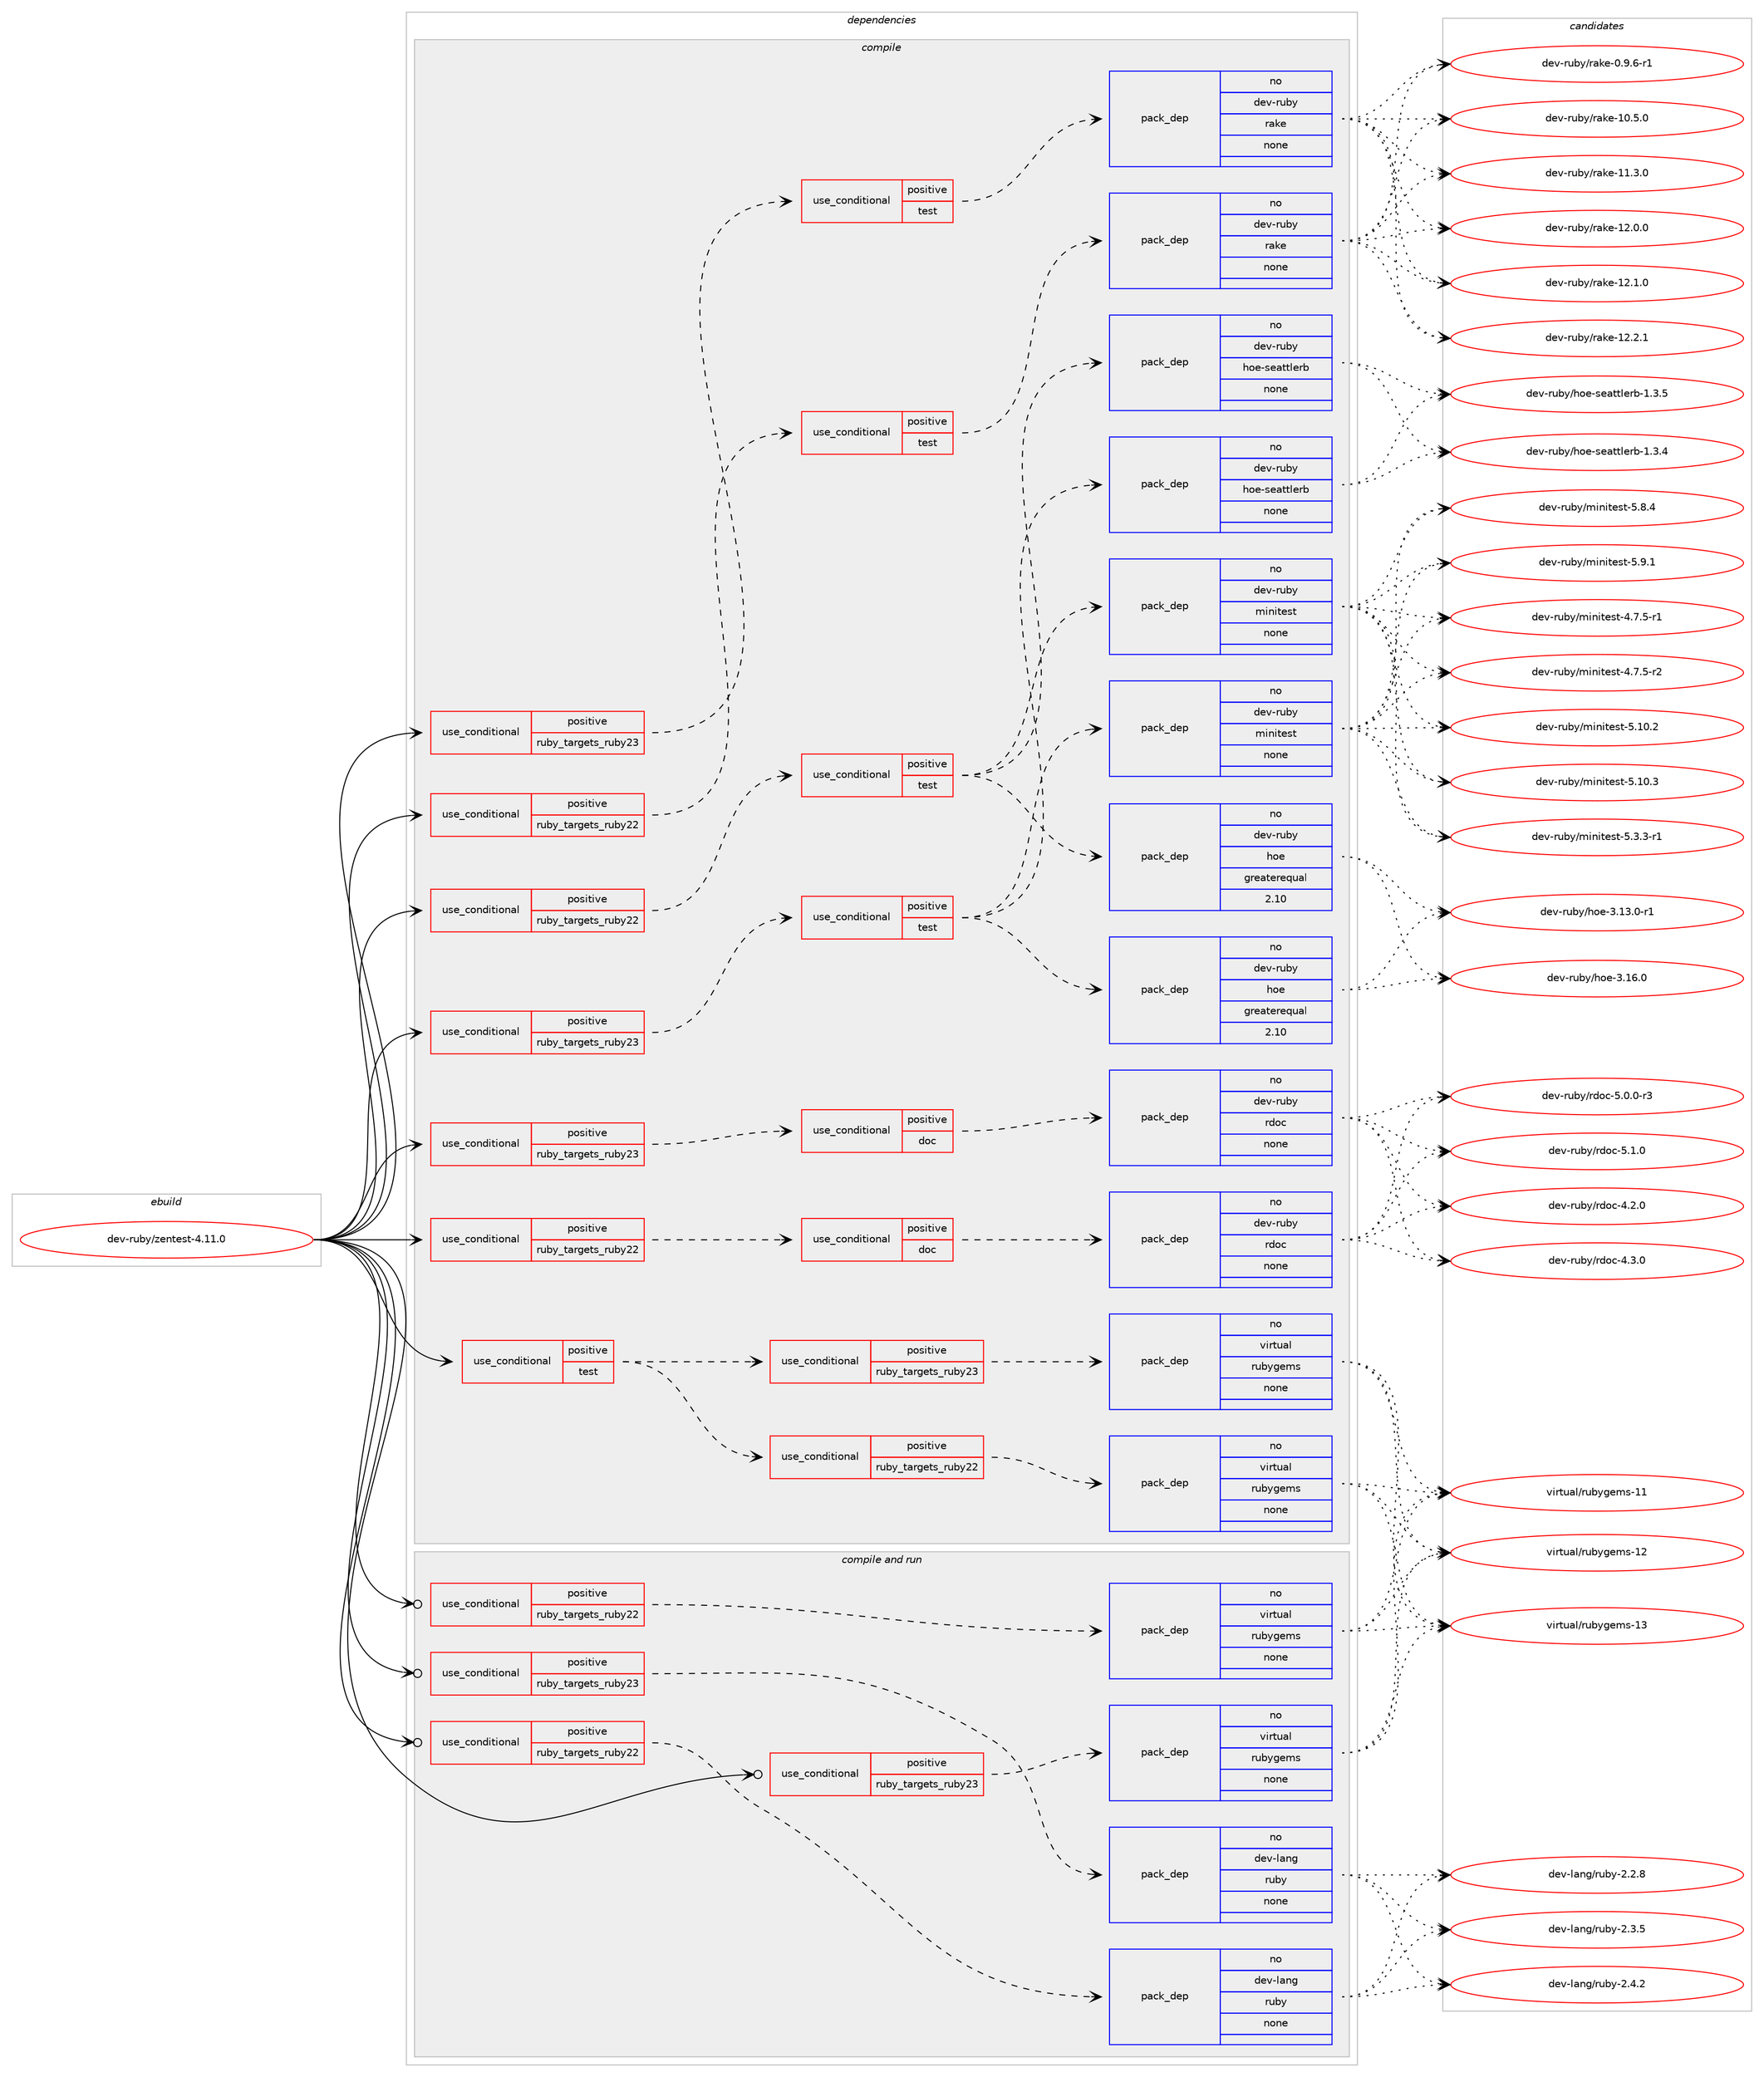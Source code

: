 digraph prolog {

# *************
# Graph options
# *************

newrank=true;
concentrate=true;
compound=true;
graph [rankdir=LR,fontname=Helvetica,fontsize=10,ranksep=1.5];#, ranksep=2.5, nodesep=0.2];
edge  [arrowhead=vee];
node  [fontname=Helvetica,fontsize=10];

# **********
# The ebuild
# **********

subgraph cluster_leftcol {
color=gray;
rank=same;
label=<<i>ebuild</i>>;
id [label="dev-ruby/zentest-4.11.0", color=red, width=4, href="../dev-ruby/zentest-4.11.0.svg"];
}

# ****************
# The dependencies
# ****************

subgraph cluster_midcol {
color=gray;
label=<<i>dependencies</i>>;
subgraph cluster_compile {
fillcolor="#eeeeee";
style=filled;
label=<<i>compile</i>>;
subgraph cond76975 {
dependency278648 [label=<<TABLE BORDER="0" CELLBORDER="1" CELLSPACING="0" CELLPADDING="4"><TR><TD ROWSPAN="3" CELLPADDING="10">use_conditional</TD></TR><TR><TD>positive</TD></TR><TR><TD>ruby_targets_ruby22</TD></TR></TABLE>>, shape=none, color=red];
subgraph cond76976 {
dependency278649 [label=<<TABLE BORDER="0" CELLBORDER="1" CELLSPACING="0" CELLPADDING="4"><TR><TD ROWSPAN="3" CELLPADDING="10">use_conditional</TD></TR><TR><TD>positive</TD></TR><TR><TD>doc</TD></TR></TABLE>>, shape=none, color=red];
subgraph pack197547 {
dependency278650 [label=<<TABLE BORDER="0" CELLBORDER="1" CELLSPACING="0" CELLPADDING="4" WIDTH="220"><TR><TD ROWSPAN="6" CELLPADDING="30">pack_dep</TD></TR><TR><TD WIDTH="110">no</TD></TR><TR><TD>dev-ruby</TD></TR><TR><TD>rdoc</TD></TR><TR><TD>none</TD></TR><TR><TD></TD></TR></TABLE>>, shape=none, color=blue];
}
dependency278649:e -> dependency278650:w [weight=20,style="dashed",arrowhead="vee"];
}
dependency278648:e -> dependency278649:w [weight=20,style="dashed",arrowhead="vee"];
}
id:e -> dependency278648:w [weight=20,style="solid",arrowhead="vee"];
subgraph cond76977 {
dependency278651 [label=<<TABLE BORDER="0" CELLBORDER="1" CELLSPACING="0" CELLPADDING="4"><TR><TD ROWSPAN="3" CELLPADDING="10">use_conditional</TD></TR><TR><TD>positive</TD></TR><TR><TD>ruby_targets_ruby22</TD></TR></TABLE>>, shape=none, color=red];
subgraph cond76978 {
dependency278652 [label=<<TABLE BORDER="0" CELLBORDER="1" CELLSPACING="0" CELLPADDING="4"><TR><TD ROWSPAN="3" CELLPADDING="10">use_conditional</TD></TR><TR><TD>positive</TD></TR><TR><TD>test</TD></TR></TABLE>>, shape=none, color=red];
subgraph pack197548 {
dependency278653 [label=<<TABLE BORDER="0" CELLBORDER="1" CELLSPACING="0" CELLPADDING="4" WIDTH="220"><TR><TD ROWSPAN="6" CELLPADDING="30">pack_dep</TD></TR><TR><TD WIDTH="110">no</TD></TR><TR><TD>dev-ruby</TD></TR><TR><TD>hoe</TD></TR><TR><TD>greaterequal</TD></TR><TR><TD>2.10</TD></TR></TABLE>>, shape=none, color=blue];
}
dependency278652:e -> dependency278653:w [weight=20,style="dashed",arrowhead="vee"];
subgraph pack197549 {
dependency278654 [label=<<TABLE BORDER="0" CELLBORDER="1" CELLSPACING="0" CELLPADDING="4" WIDTH="220"><TR><TD ROWSPAN="6" CELLPADDING="30">pack_dep</TD></TR><TR><TD WIDTH="110">no</TD></TR><TR><TD>dev-ruby</TD></TR><TR><TD>hoe-seattlerb</TD></TR><TR><TD>none</TD></TR><TR><TD></TD></TR></TABLE>>, shape=none, color=blue];
}
dependency278652:e -> dependency278654:w [weight=20,style="dashed",arrowhead="vee"];
subgraph pack197550 {
dependency278655 [label=<<TABLE BORDER="0" CELLBORDER="1" CELLSPACING="0" CELLPADDING="4" WIDTH="220"><TR><TD ROWSPAN="6" CELLPADDING="30">pack_dep</TD></TR><TR><TD WIDTH="110">no</TD></TR><TR><TD>dev-ruby</TD></TR><TR><TD>minitest</TD></TR><TR><TD>none</TD></TR><TR><TD></TD></TR></TABLE>>, shape=none, color=blue];
}
dependency278652:e -> dependency278655:w [weight=20,style="dashed",arrowhead="vee"];
}
dependency278651:e -> dependency278652:w [weight=20,style="dashed",arrowhead="vee"];
}
id:e -> dependency278651:w [weight=20,style="solid",arrowhead="vee"];
subgraph cond76979 {
dependency278656 [label=<<TABLE BORDER="0" CELLBORDER="1" CELLSPACING="0" CELLPADDING="4"><TR><TD ROWSPAN="3" CELLPADDING="10">use_conditional</TD></TR><TR><TD>positive</TD></TR><TR><TD>ruby_targets_ruby22</TD></TR></TABLE>>, shape=none, color=red];
subgraph cond76980 {
dependency278657 [label=<<TABLE BORDER="0" CELLBORDER="1" CELLSPACING="0" CELLPADDING="4"><TR><TD ROWSPAN="3" CELLPADDING="10">use_conditional</TD></TR><TR><TD>positive</TD></TR><TR><TD>test</TD></TR></TABLE>>, shape=none, color=red];
subgraph pack197551 {
dependency278658 [label=<<TABLE BORDER="0" CELLBORDER="1" CELLSPACING="0" CELLPADDING="4" WIDTH="220"><TR><TD ROWSPAN="6" CELLPADDING="30">pack_dep</TD></TR><TR><TD WIDTH="110">no</TD></TR><TR><TD>dev-ruby</TD></TR><TR><TD>rake</TD></TR><TR><TD>none</TD></TR><TR><TD></TD></TR></TABLE>>, shape=none, color=blue];
}
dependency278657:e -> dependency278658:w [weight=20,style="dashed",arrowhead="vee"];
}
dependency278656:e -> dependency278657:w [weight=20,style="dashed",arrowhead="vee"];
}
id:e -> dependency278656:w [weight=20,style="solid",arrowhead="vee"];
subgraph cond76981 {
dependency278659 [label=<<TABLE BORDER="0" CELLBORDER="1" CELLSPACING="0" CELLPADDING="4"><TR><TD ROWSPAN="3" CELLPADDING="10">use_conditional</TD></TR><TR><TD>positive</TD></TR><TR><TD>ruby_targets_ruby23</TD></TR></TABLE>>, shape=none, color=red];
subgraph cond76982 {
dependency278660 [label=<<TABLE BORDER="0" CELLBORDER="1" CELLSPACING="0" CELLPADDING="4"><TR><TD ROWSPAN="3" CELLPADDING="10">use_conditional</TD></TR><TR><TD>positive</TD></TR><TR><TD>doc</TD></TR></TABLE>>, shape=none, color=red];
subgraph pack197552 {
dependency278661 [label=<<TABLE BORDER="0" CELLBORDER="1" CELLSPACING="0" CELLPADDING="4" WIDTH="220"><TR><TD ROWSPAN="6" CELLPADDING="30">pack_dep</TD></TR><TR><TD WIDTH="110">no</TD></TR><TR><TD>dev-ruby</TD></TR><TR><TD>rdoc</TD></TR><TR><TD>none</TD></TR><TR><TD></TD></TR></TABLE>>, shape=none, color=blue];
}
dependency278660:e -> dependency278661:w [weight=20,style="dashed",arrowhead="vee"];
}
dependency278659:e -> dependency278660:w [weight=20,style="dashed",arrowhead="vee"];
}
id:e -> dependency278659:w [weight=20,style="solid",arrowhead="vee"];
subgraph cond76983 {
dependency278662 [label=<<TABLE BORDER="0" CELLBORDER="1" CELLSPACING="0" CELLPADDING="4"><TR><TD ROWSPAN="3" CELLPADDING="10">use_conditional</TD></TR><TR><TD>positive</TD></TR><TR><TD>ruby_targets_ruby23</TD></TR></TABLE>>, shape=none, color=red];
subgraph cond76984 {
dependency278663 [label=<<TABLE BORDER="0" CELLBORDER="1" CELLSPACING="0" CELLPADDING="4"><TR><TD ROWSPAN="3" CELLPADDING="10">use_conditional</TD></TR><TR><TD>positive</TD></TR><TR><TD>test</TD></TR></TABLE>>, shape=none, color=red];
subgraph pack197553 {
dependency278664 [label=<<TABLE BORDER="0" CELLBORDER="1" CELLSPACING="0" CELLPADDING="4" WIDTH="220"><TR><TD ROWSPAN="6" CELLPADDING="30">pack_dep</TD></TR><TR><TD WIDTH="110">no</TD></TR><TR><TD>dev-ruby</TD></TR><TR><TD>hoe</TD></TR><TR><TD>greaterequal</TD></TR><TR><TD>2.10</TD></TR></TABLE>>, shape=none, color=blue];
}
dependency278663:e -> dependency278664:w [weight=20,style="dashed",arrowhead="vee"];
subgraph pack197554 {
dependency278665 [label=<<TABLE BORDER="0" CELLBORDER="1" CELLSPACING="0" CELLPADDING="4" WIDTH="220"><TR><TD ROWSPAN="6" CELLPADDING="30">pack_dep</TD></TR><TR><TD WIDTH="110">no</TD></TR><TR><TD>dev-ruby</TD></TR><TR><TD>hoe-seattlerb</TD></TR><TR><TD>none</TD></TR><TR><TD></TD></TR></TABLE>>, shape=none, color=blue];
}
dependency278663:e -> dependency278665:w [weight=20,style="dashed",arrowhead="vee"];
subgraph pack197555 {
dependency278666 [label=<<TABLE BORDER="0" CELLBORDER="1" CELLSPACING="0" CELLPADDING="4" WIDTH="220"><TR><TD ROWSPAN="6" CELLPADDING="30">pack_dep</TD></TR><TR><TD WIDTH="110">no</TD></TR><TR><TD>dev-ruby</TD></TR><TR><TD>minitest</TD></TR><TR><TD>none</TD></TR><TR><TD></TD></TR></TABLE>>, shape=none, color=blue];
}
dependency278663:e -> dependency278666:w [weight=20,style="dashed",arrowhead="vee"];
}
dependency278662:e -> dependency278663:w [weight=20,style="dashed",arrowhead="vee"];
}
id:e -> dependency278662:w [weight=20,style="solid",arrowhead="vee"];
subgraph cond76985 {
dependency278667 [label=<<TABLE BORDER="0" CELLBORDER="1" CELLSPACING="0" CELLPADDING="4"><TR><TD ROWSPAN="3" CELLPADDING="10">use_conditional</TD></TR><TR><TD>positive</TD></TR><TR><TD>ruby_targets_ruby23</TD></TR></TABLE>>, shape=none, color=red];
subgraph cond76986 {
dependency278668 [label=<<TABLE BORDER="0" CELLBORDER="1" CELLSPACING="0" CELLPADDING="4"><TR><TD ROWSPAN="3" CELLPADDING="10">use_conditional</TD></TR><TR><TD>positive</TD></TR><TR><TD>test</TD></TR></TABLE>>, shape=none, color=red];
subgraph pack197556 {
dependency278669 [label=<<TABLE BORDER="0" CELLBORDER="1" CELLSPACING="0" CELLPADDING="4" WIDTH="220"><TR><TD ROWSPAN="6" CELLPADDING="30">pack_dep</TD></TR><TR><TD WIDTH="110">no</TD></TR><TR><TD>dev-ruby</TD></TR><TR><TD>rake</TD></TR><TR><TD>none</TD></TR><TR><TD></TD></TR></TABLE>>, shape=none, color=blue];
}
dependency278668:e -> dependency278669:w [weight=20,style="dashed",arrowhead="vee"];
}
dependency278667:e -> dependency278668:w [weight=20,style="dashed",arrowhead="vee"];
}
id:e -> dependency278667:w [weight=20,style="solid",arrowhead="vee"];
subgraph cond76987 {
dependency278670 [label=<<TABLE BORDER="0" CELLBORDER="1" CELLSPACING="0" CELLPADDING="4"><TR><TD ROWSPAN="3" CELLPADDING="10">use_conditional</TD></TR><TR><TD>positive</TD></TR><TR><TD>test</TD></TR></TABLE>>, shape=none, color=red];
subgraph cond76988 {
dependency278671 [label=<<TABLE BORDER="0" CELLBORDER="1" CELLSPACING="0" CELLPADDING="4"><TR><TD ROWSPAN="3" CELLPADDING="10">use_conditional</TD></TR><TR><TD>positive</TD></TR><TR><TD>ruby_targets_ruby22</TD></TR></TABLE>>, shape=none, color=red];
subgraph pack197557 {
dependency278672 [label=<<TABLE BORDER="0" CELLBORDER="1" CELLSPACING="0" CELLPADDING="4" WIDTH="220"><TR><TD ROWSPAN="6" CELLPADDING="30">pack_dep</TD></TR><TR><TD WIDTH="110">no</TD></TR><TR><TD>virtual</TD></TR><TR><TD>rubygems</TD></TR><TR><TD>none</TD></TR><TR><TD></TD></TR></TABLE>>, shape=none, color=blue];
}
dependency278671:e -> dependency278672:w [weight=20,style="dashed",arrowhead="vee"];
}
dependency278670:e -> dependency278671:w [weight=20,style="dashed",arrowhead="vee"];
subgraph cond76989 {
dependency278673 [label=<<TABLE BORDER="0" CELLBORDER="1" CELLSPACING="0" CELLPADDING="4"><TR><TD ROWSPAN="3" CELLPADDING="10">use_conditional</TD></TR><TR><TD>positive</TD></TR><TR><TD>ruby_targets_ruby23</TD></TR></TABLE>>, shape=none, color=red];
subgraph pack197558 {
dependency278674 [label=<<TABLE BORDER="0" CELLBORDER="1" CELLSPACING="0" CELLPADDING="4" WIDTH="220"><TR><TD ROWSPAN="6" CELLPADDING="30">pack_dep</TD></TR><TR><TD WIDTH="110">no</TD></TR><TR><TD>virtual</TD></TR><TR><TD>rubygems</TD></TR><TR><TD>none</TD></TR><TR><TD></TD></TR></TABLE>>, shape=none, color=blue];
}
dependency278673:e -> dependency278674:w [weight=20,style="dashed",arrowhead="vee"];
}
dependency278670:e -> dependency278673:w [weight=20,style="dashed",arrowhead="vee"];
}
id:e -> dependency278670:w [weight=20,style="solid",arrowhead="vee"];
}
subgraph cluster_compileandrun {
fillcolor="#eeeeee";
style=filled;
label=<<i>compile and run</i>>;
subgraph cond76990 {
dependency278675 [label=<<TABLE BORDER="0" CELLBORDER="1" CELLSPACING="0" CELLPADDING="4"><TR><TD ROWSPAN="3" CELLPADDING="10">use_conditional</TD></TR><TR><TD>positive</TD></TR><TR><TD>ruby_targets_ruby22</TD></TR></TABLE>>, shape=none, color=red];
subgraph pack197559 {
dependency278676 [label=<<TABLE BORDER="0" CELLBORDER="1" CELLSPACING="0" CELLPADDING="4" WIDTH="220"><TR><TD ROWSPAN="6" CELLPADDING="30">pack_dep</TD></TR><TR><TD WIDTH="110">no</TD></TR><TR><TD>dev-lang</TD></TR><TR><TD>ruby</TD></TR><TR><TD>none</TD></TR><TR><TD></TD></TR></TABLE>>, shape=none, color=blue];
}
dependency278675:e -> dependency278676:w [weight=20,style="dashed",arrowhead="vee"];
}
id:e -> dependency278675:w [weight=20,style="solid",arrowhead="odotvee"];
subgraph cond76991 {
dependency278677 [label=<<TABLE BORDER="0" CELLBORDER="1" CELLSPACING="0" CELLPADDING="4"><TR><TD ROWSPAN="3" CELLPADDING="10">use_conditional</TD></TR><TR><TD>positive</TD></TR><TR><TD>ruby_targets_ruby22</TD></TR></TABLE>>, shape=none, color=red];
subgraph pack197560 {
dependency278678 [label=<<TABLE BORDER="0" CELLBORDER="1" CELLSPACING="0" CELLPADDING="4" WIDTH="220"><TR><TD ROWSPAN="6" CELLPADDING="30">pack_dep</TD></TR><TR><TD WIDTH="110">no</TD></TR><TR><TD>virtual</TD></TR><TR><TD>rubygems</TD></TR><TR><TD>none</TD></TR><TR><TD></TD></TR></TABLE>>, shape=none, color=blue];
}
dependency278677:e -> dependency278678:w [weight=20,style="dashed",arrowhead="vee"];
}
id:e -> dependency278677:w [weight=20,style="solid",arrowhead="odotvee"];
subgraph cond76992 {
dependency278679 [label=<<TABLE BORDER="0" CELLBORDER="1" CELLSPACING="0" CELLPADDING="4"><TR><TD ROWSPAN="3" CELLPADDING="10">use_conditional</TD></TR><TR><TD>positive</TD></TR><TR><TD>ruby_targets_ruby23</TD></TR></TABLE>>, shape=none, color=red];
subgraph pack197561 {
dependency278680 [label=<<TABLE BORDER="0" CELLBORDER="1" CELLSPACING="0" CELLPADDING="4" WIDTH="220"><TR><TD ROWSPAN="6" CELLPADDING="30">pack_dep</TD></TR><TR><TD WIDTH="110">no</TD></TR><TR><TD>dev-lang</TD></TR><TR><TD>ruby</TD></TR><TR><TD>none</TD></TR><TR><TD></TD></TR></TABLE>>, shape=none, color=blue];
}
dependency278679:e -> dependency278680:w [weight=20,style="dashed",arrowhead="vee"];
}
id:e -> dependency278679:w [weight=20,style="solid",arrowhead="odotvee"];
subgraph cond76993 {
dependency278681 [label=<<TABLE BORDER="0" CELLBORDER="1" CELLSPACING="0" CELLPADDING="4"><TR><TD ROWSPAN="3" CELLPADDING="10">use_conditional</TD></TR><TR><TD>positive</TD></TR><TR><TD>ruby_targets_ruby23</TD></TR></TABLE>>, shape=none, color=red];
subgraph pack197562 {
dependency278682 [label=<<TABLE BORDER="0" CELLBORDER="1" CELLSPACING="0" CELLPADDING="4" WIDTH="220"><TR><TD ROWSPAN="6" CELLPADDING="30">pack_dep</TD></TR><TR><TD WIDTH="110">no</TD></TR><TR><TD>virtual</TD></TR><TR><TD>rubygems</TD></TR><TR><TD>none</TD></TR><TR><TD></TD></TR></TABLE>>, shape=none, color=blue];
}
dependency278681:e -> dependency278682:w [weight=20,style="dashed",arrowhead="vee"];
}
id:e -> dependency278681:w [weight=20,style="solid",arrowhead="odotvee"];
}
subgraph cluster_run {
fillcolor="#eeeeee";
style=filled;
label=<<i>run</i>>;
}
}

# **************
# The candidates
# **************

subgraph cluster_choices {
rank=same;
color=gray;
label=<<i>candidates</i>>;

subgraph choice197547 {
color=black;
nodesep=1;
choice10010111845114117981214711410011199455246504648 [label="dev-ruby/rdoc-4.2.0", color=red, width=4,href="../dev-ruby/rdoc-4.2.0.svg"];
choice10010111845114117981214711410011199455246514648 [label="dev-ruby/rdoc-4.3.0", color=red, width=4,href="../dev-ruby/rdoc-4.3.0.svg"];
choice100101118451141179812147114100111994553464846484511451 [label="dev-ruby/rdoc-5.0.0-r3", color=red, width=4,href="../dev-ruby/rdoc-5.0.0-r3.svg"];
choice10010111845114117981214711410011199455346494648 [label="dev-ruby/rdoc-5.1.0", color=red, width=4,href="../dev-ruby/rdoc-5.1.0.svg"];
dependency278650:e -> choice10010111845114117981214711410011199455246504648:w [style=dotted,weight="100"];
dependency278650:e -> choice10010111845114117981214711410011199455246514648:w [style=dotted,weight="100"];
dependency278650:e -> choice100101118451141179812147114100111994553464846484511451:w [style=dotted,weight="100"];
dependency278650:e -> choice10010111845114117981214711410011199455346494648:w [style=dotted,weight="100"];
}
subgraph choice197548 {
color=black;
nodesep=1;
choice100101118451141179812147104111101455146495146484511449 [label="dev-ruby/hoe-3.13.0-r1", color=red, width=4,href="../dev-ruby/hoe-3.13.0-r1.svg"];
choice10010111845114117981214710411110145514649544648 [label="dev-ruby/hoe-3.16.0", color=red, width=4,href="../dev-ruby/hoe-3.16.0.svg"];
dependency278653:e -> choice100101118451141179812147104111101455146495146484511449:w [style=dotted,weight="100"];
dependency278653:e -> choice10010111845114117981214710411110145514649544648:w [style=dotted,weight="100"];
}
subgraph choice197549 {
color=black;
nodesep=1;
choice100101118451141179812147104111101451151019711611610810111498454946514652 [label="dev-ruby/hoe-seattlerb-1.3.4", color=red, width=4,href="../dev-ruby/hoe-seattlerb-1.3.4.svg"];
choice100101118451141179812147104111101451151019711611610810111498454946514653 [label="dev-ruby/hoe-seattlerb-1.3.5", color=red, width=4,href="../dev-ruby/hoe-seattlerb-1.3.5.svg"];
dependency278654:e -> choice100101118451141179812147104111101451151019711611610810111498454946514652:w [style=dotted,weight="100"];
dependency278654:e -> choice100101118451141179812147104111101451151019711611610810111498454946514653:w [style=dotted,weight="100"];
}
subgraph choice197550 {
color=black;
nodesep=1;
choice1001011184511411798121471091051101051161011151164552465546534511449 [label="dev-ruby/minitest-4.7.5-r1", color=red, width=4,href="../dev-ruby/minitest-4.7.5-r1.svg"];
choice1001011184511411798121471091051101051161011151164552465546534511450 [label="dev-ruby/minitest-4.7.5-r2", color=red, width=4,href="../dev-ruby/minitest-4.7.5-r2.svg"];
choice10010111845114117981214710910511010511610111511645534649484650 [label="dev-ruby/minitest-5.10.2", color=red, width=4,href="../dev-ruby/minitest-5.10.2.svg"];
choice10010111845114117981214710910511010511610111511645534649484651 [label="dev-ruby/minitest-5.10.3", color=red, width=4,href="../dev-ruby/minitest-5.10.3.svg"];
choice1001011184511411798121471091051101051161011151164553465146514511449 [label="dev-ruby/minitest-5.3.3-r1", color=red, width=4,href="../dev-ruby/minitest-5.3.3-r1.svg"];
choice100101118451141179812147109105110105116101115116455346564652 [label="dev-ruby/minitest-5.8.4", color=red, width=4,href="../dev-ruby/minitest-5.8.4.svg"];
choice100101118451141179812147109105110105116101115116455346574649 [label="dev-ruby/minitest-5.9.1", color=red, width=4,href="../dev-ruby/minitest-5.9.1.svg"];
dependency278655:e -> choice1001011184511411798121471091051101051161011151164552465546534511449:w [style=dotted,weight="100"];
dependency278655:e -> choice1001011184511411798121471091051101051161011151164552465546534511450:w [style=dotted,weight="100"];
dependency278655:e -> choice10010111845114117981214710910511010511610111511645534649484650:w [style=dotted,weight="100"];
dependency278655:e -> choice10010111845114117981214710910511010511610111511645534649484651:w [style=dotted,weight="100"];
dependency278655:e -> choice1001011184511411798121471091051101051161011151164553465146514511449:w [style=dotted,weight="100"];
dependency278655:e -> choice100101118451141179812147109105110105116101115116455346564652:w [style=dotted,weight="100"];
dependency278655:e -> choice100101118451141179812147109105110105116101115116455346574649:w [style=dotted,weight="100"];
}
subgraph choice197551 {
color=black;
nodesep=1;
choice100101118451141179812147114971071014548465746544511449 [label="dev-ruby/rake-0.9.6-r1", color=red, width=4,href="../dev-ruby/rake-0.9.6-r1.svg"];
choice1001011184511411798121471149710710145494846534648 [label="dev-ruby/rake-10.5.0", color=red, width=4,href="../dev-ruby/rake-10.5.0.svg"];
choice1001011184511411798121471149710710145494946514648 [label="dev-ruby/rake-11.3.0", color=red, width=4,href="../dev-ruby/rake-11.3.0.svg"];
choice1001011184511411798121471149710710145495046484648 [label="dev-ruby/rake-12.0.0", color=red, width=4,href="../dev-ruby/rake-12.0.0.svg"];
choice1001011184511411798121471149710710145495046494648 [label="dev-ruby/rake-12.1.0", color=red, width=4,href="../dev-ruby/rake-12.1.0.svg"];
choice1001011184511411798121471149710710145495046504649 [label="dev-ruby/rake-12.2.1", color=red, width=4,href="../dev-ruby/rake-12.2.1.svg"];
dependency278658:e -> choice100101118451141179812147114971071014548465746544511449:w [style=dotted,weight="100"];
dependency278658:e -> choice1001011184511411798121471149710710145494846534648:w [style=dotted,weight="100"];
dependency278658:e -> choice1001011184511411798121471149710710145494946514648:w [style=dotted,weight="100"];
dependency278658:e -> choice1001011184511411798121471149710710145495046484648:w [style=dotted,weight="100"];
dependency278658:e -> choice1001011184511411798121471149710710145495046494648:w [style=dotted,weight="100"];
dependency278658:e -> choice1001011184511411798121471149710710145495046504649:w [style=dotted,weight="100"];
}
subgraph choice197552 {
color=black;
nodesep=1;
choice10010111845114117981214711410011199455246504648 [label="dev-ruby/rdoc-4.2.0", color=red, width=4,href="../dev-ruby/rdoc-4.2.0.svg"];
choice10010111845114117981214711410011199455246514648 [label="dev-ruby/rdoc-4.3.0", color=red, width=4,href="../dev-ruby/rdoc-4.3.0.svg"];
choice100101118451141179812147114100111994553464846484511451 [label="dev-ruby/rdoc-5.0.0-r3", color=red, width=4,href="../dev-ruby/rdoc-5.0.0-r3.svg"];
choice10010111845114117981214711410011199455346494648 [label="dev-ruby/rdoc-5.1.0", color=red, width=4,href="../dev-ruby/rdoc-5.1.0.svg"];
dependency278661:e -> choice10010111845114117981214711410011199455246504648:w [style=dotted,weight="100"];
dependency278661:e -> choice10010111845114117981214711410011199455246514648:w [style=dotted,weight="100"];
dependency278661:e -> choice100101118451141179812147114100111994553464846484511451:w [style=dotted,weight="100"];
dependency278661:e -> choice10010111845114117981214711410011199455346494648:w [style=dotted,weight="100"];
}
subgraph choice197553 {
color=black;
nodesep=1;
choice100101118451141179812147104111101455146495146484511449 [label="dev-ruby/hoe-3.13.0-r1", color=red, width=4,href="../dev-ruby/hoe-3.13.0-r1.svg"];
choice10010111845114117981214710411110145514649544648 [label="dev-ruby/hoe-3.16.0", color=red, width=4,href="../dev-ruby/hoe-3.16.0.svg"];
dependency278664:e -> choice100101118451141179812147104111101455146495146484511449:w [style=dotted,weight="100"];
dependency278664:e -> choice10010111845114117981214710411110145514649544648:w [style=dotted,weight="100"];
}
subgraph choice197554 {
color=black;
nodesep=1;
choice100101118451141179812147104111101451151019711611610810111498454946514652 [label="dev-ruby/hoe-seattlerb-1.3.4", color=red, width=4,href="../dev-ruby/hoe-seattlerb-1.3.4.svg"];
choice100101118451141179812147104111101451151019711611610810111498454946514653 [label="dev-ruby/hoe-seattlerb-1.3.5", color=red, width=4,href="../dev-ruby/hoe-seattlerb-1.3.5.svg"];
dependency278665:e -> choice100101118451141179812147104111101451151019711611610810111498454946514652:w [style=dotted,weight="100"];
dependency278665:e -> choice100101118451141179812147104111101451151019711611610810111498454946514653:w [style=dotted,weight="100"];
}
subgraph choice197555 {
color=black;
nodesep=1;
choice1001011184511411798121471091051101051161011151164552465546534511449 [label="dev-ruby/minitest-4.7.5-r1", color=red, width=4,href="../dev-ruby/minitest-4.7.5-r1.svg"];
choice1001011184511411798121471091051101051161011151164552465546534511450 [label="dev-ruby/minitest-4.7.5-r2", color=red, width=4,href="../dev-ruby/minitest-4.7.5-r2.svg"];
choice10010111845114117981214710910511010511610111511645534649484650 [label="dev-ruby/minitest-5.10.2", color=red, width=4,href="../dev-ruby/minitest-5.10.2.svg"];
choice10010111845114117981214710910511010511610111511645534649484651 [label="dev-ruby/minitest-5.10.3", color=red, width=4,href="../dev-ruby/minitest-5.10.3.svg"];
choice1001011184511411798121471091051101051161011151164553465146514511449 [label="dev-ruby/minitest-5.3.3-r1", color=red, width=4,href="../dev-ruby/minitest-5.3.3-r1.svg"];
choice100101118451141179812147109105110105116101115116455346564652 [label="dev-ruby/minitest-5.8.4", color=red, width=4,href="../dev-ruby/minitest-5.8.4.svg"];
choice100101118451141179812147109105110105116101115116455346574649 [label="dev-ruby/minitest-5.9.1", color=red, width=4,href="../dev-ruby/minitest-5.9.1.svg"];
dependency278666:e -> choice1001011184511411798121471091051101051161011151164552465546534511449:w [style=dotted,weight="100"];
dependency278666:e -> choice1001011184511411798121471091051101051161011151164552465546534511450:w [style=dotted,weight="100"];
dependency278666:e -> choice10010111845114117981214710910511010511610111511645534649484650:w [style=dotted,weight="100"];
dependency278666:e -> choice10010111845114117981214710910511010511610111511645534649484651:w [style=dotted,weight="100"];
dependency278666:e -> choice1001011184511411798121471091051101051161011151164553465146514511449:w [style=dotted,weight="100"];
dependency278666:e -> choice100101118451141179812147109105110105116101115116455346564652:w [style=dotted,weight="100"];
dependency278666:e -> choice100101118451141179812147109105110105116101115116455346574649:w [style=dotted,weight="100"];
}
subgraph choice197556 {
color=black;
nodesep=1;
choice100101118451141179812147114971071014548465746544511449 [label="dev-ruby/rake-0.9.6-r1", color=red, width=4,href="../dev-ruby/rake-0.9.6-r1.svg"];
choice1001011184511411798121471149710710145494846534648 [label="dev-ruby/rake-10.5.0", color=red, width=4,href="../dev-ruby/rake-10.5.0.svg"];
choice1001011184511411798121471149710710145494946514648 [label="dev-ruby/rake-11.3.0", color=red, width=4,href="../dev-ruby/rake-11.3.0.svg"];
choice1001011184511411798121471149710710145495046484648 [label="dev-ruby/rake-12.0.0", color=red, width=4,href="../dev-ruby/rake-12.0.0.svg"];
choice1001011184511411798121471149710710145495046494648 [label="dev-ruby/rake-12.1.0", color=red, width=4,href="../dev-ruby/rake-12.1.0.svg"];
choice1001011184511411798121471149710710145495046504649 [label="dev-ruby/rake-12.2.1", color=red, width=4,href="../dev-ruby/rake-12.2.1.svg"];
dependency278669:e -> choice100101118451141179812147114971071014548465746544511449:w [style=dotted,weight="100"];
dependency278669:e -> choice1001011184511411798121471149710710145494846534648:w [style=dotted,weight="100"];
dependency278669:e -> choice1001011184511411798121471149710710145494946514648:w [style=dotted,weight="100"];
dependency278669:e -> choice1001011184511411798121471149710710145495046484648:w [style=dotted,weight="100"];
dependency278669:e -> choice1001011184511411798121471149710710145495046494648:w [style=dotted,weight="100"];
dependency278669:e -> choice1001011184511411798121471149710710145495046504649:w [style=dotted,weight="100"];
}
subgraph choice197557 {
color=black;
nodesep=1;
choice118105114116117971084711411798121103101109115454949 [label="virtual/rubygems-11", color=red, width=4,href="../virtual/rubygems-11.svg"];
choice118105114116117971084711411798121103101109115454950 [label="virtual/rubygems-12", color=red, width=4,href="../virtual/rubygems-12.svg"];
choice118105114116117971084711411798121103101109115454951 [label="virtual/rubygems-13", color=red, width=4,href="../virtual/rubygems-13.svg"];
dependency278672:e -> choice118105114116117971084711411798121103101109115454949:w [style=dotted,weight="100"];
dependency278672:e -> choice118105114116117971084711411798121103101109115454950:w [style=dotted,weight="100"];
dependency278672:e -> choice118105114116117971084711411798121103101109115454951:w [style=dotted,weight="100"];
}
subgraph choice197558 {
color=black;
nodesep=1;
choice118105114116117971084711411798121103101109115454949 [label="virtual/rubygems-11", color=red, width=4,href="../virtual/rubygems-11.svg"];
choice118105114116117971084711411798121103101109115454950 [label="virtual/rubygems-12", color=red, width=4,href="../virtual/rubygems-12.svg"];
choice118105114116117971084711411798121103101109115454951 [label="virtual/rubygems-13", color=red, width=4,href="../virtual/rubygems-13.svg"];
dependency278674:e -> choice118105114116117971084711411798121103101109115454949:w [style=dotted,weight="100"];
dependency278674:e -> choice118105114116117971084711411798121103101109115454950:w [style=dotted,weight="100"];
dependency278674:e -> choice118105114116117971084711411798121103101109115454951:w [style=dotted,weight="100"];
}
subgraph choice197559 {
color=black;
nodesep=1;
choice10010111845108971101034711411798121455046504656 [label="dev-lang/ruby-2.2.8", color=red, width=4,href="../dev-lang/ruby-2.2.8.svg"];
choice10010111845108971101034711411798121455046514653 [label="dev-lang/ruby-2.3.5", color=red, width=4,href="../dev-lang/ruby-2.3.5.svg"];
choice10010111845108971101034711411798121455046524650 [label="dev-lang/ruby-2.4.2", color=red, width=4,href="../dev-lang/ruby-2.4.2.svg"];
dependency278676:e -> choice10010111845108971101034711411798121455046504656:w [style=dotted,weight="100"];
dependency278676:e -> choice10010111845108971101034711411798121455046514653:w [style=dotted,weight="100"];
dependency278676:e -> choice10010111845108971101034711411798121455046524650:w [style=dotted,weight="100"];
}
subgraph choice197560 {
color=black;
nodesep=1;
choice118105114116117971084711411798121103101109115454949 [label="virtual/rubygems-11", color=red, width=4,href="../virtual/rubygems-11.svg"];
choice118105114116117971084711411798121103101109115454950 [label="virtual/rubygems-12", color=red, width=4,href="../virtual/rubygems-12.svg"];
choice118105114116117971084711411798121103101109115454951 [label="virtual/rubygems-13", color=red, width=4,href="../virtual/rubygems-13.svg"];
dependency278678:e -> choice118105114116117971084711411798121103101109115454949:w [style=dotted,weight="100"];
dependency278678:e -> choice118105114116117971084711411798121103101109115454950:w [style=dotted,weight="100"];
dependency278678:e -> choice118105114116117971084711411798121103101109115454951:w [style=dotted,weight="100"];
}
subgraph choice197561 {
color=black;
nodesep=1;
choice10010111845108971101034711411798121455046504656 [label="dev-lang/ruby-2.2.8", color=red, width=4,href="../dev-lang/ruby-2.2.8.svg"];
choice10010111845108971101034711411798121455046514653 [label="dev-lang/ruby-2.3.5", color=red, width=4,href="../dev-lang/ruby-2.3.5.svg"];
choice10010111845108971101034711411798121455046524650 [label="dev-lang/ruby-2.4.2", color=red, width=4,href="../dev-lang/ruby-2.4.2.svg"];
dependency278680:e -> choice10010111845108971101034711411798121455046504656:w [style=dotted,weight="100"];
dependency278680:e -> choice10010111845108971101034711411798121455046514653:w [style=dotted,weight="100"];
dependency278680:e -> choice10010111845108971101034711411798121455046524650:w [style=dotted,weight="100"];
}
subgraph choice197562 {
color=black;
nodesep=1;
choice118105114116117971084711411798121103101109115454949 [label="virtual/rubygems-11", color=red, width=4,href="../virtual/rubygems-11.svg"];
choice118105114116117971084711411798121103101109115454950 [label="virtual/rubygems-12", color=red, width=4,href="../virtual/rubygems-12.svg"];
choice118105114116117971084711411798121103101109115454951 [label="virtual/rubygems-13", color=red, width=4,href="../virtual/rubygems-13.svg"];
dependency278682:e -> choice118105114116117971084711411798121103101109115454949:w [style=dotted,weight="100"];
dependency278682:e -> choice118105114116117971084711411798121103101109115454950:w [style=dotted,weight="100"];
dependency278682:e -> choice118105114116117971084711411798121103101109115454951:w [style=dotted,weight="100"];
}
}

}
